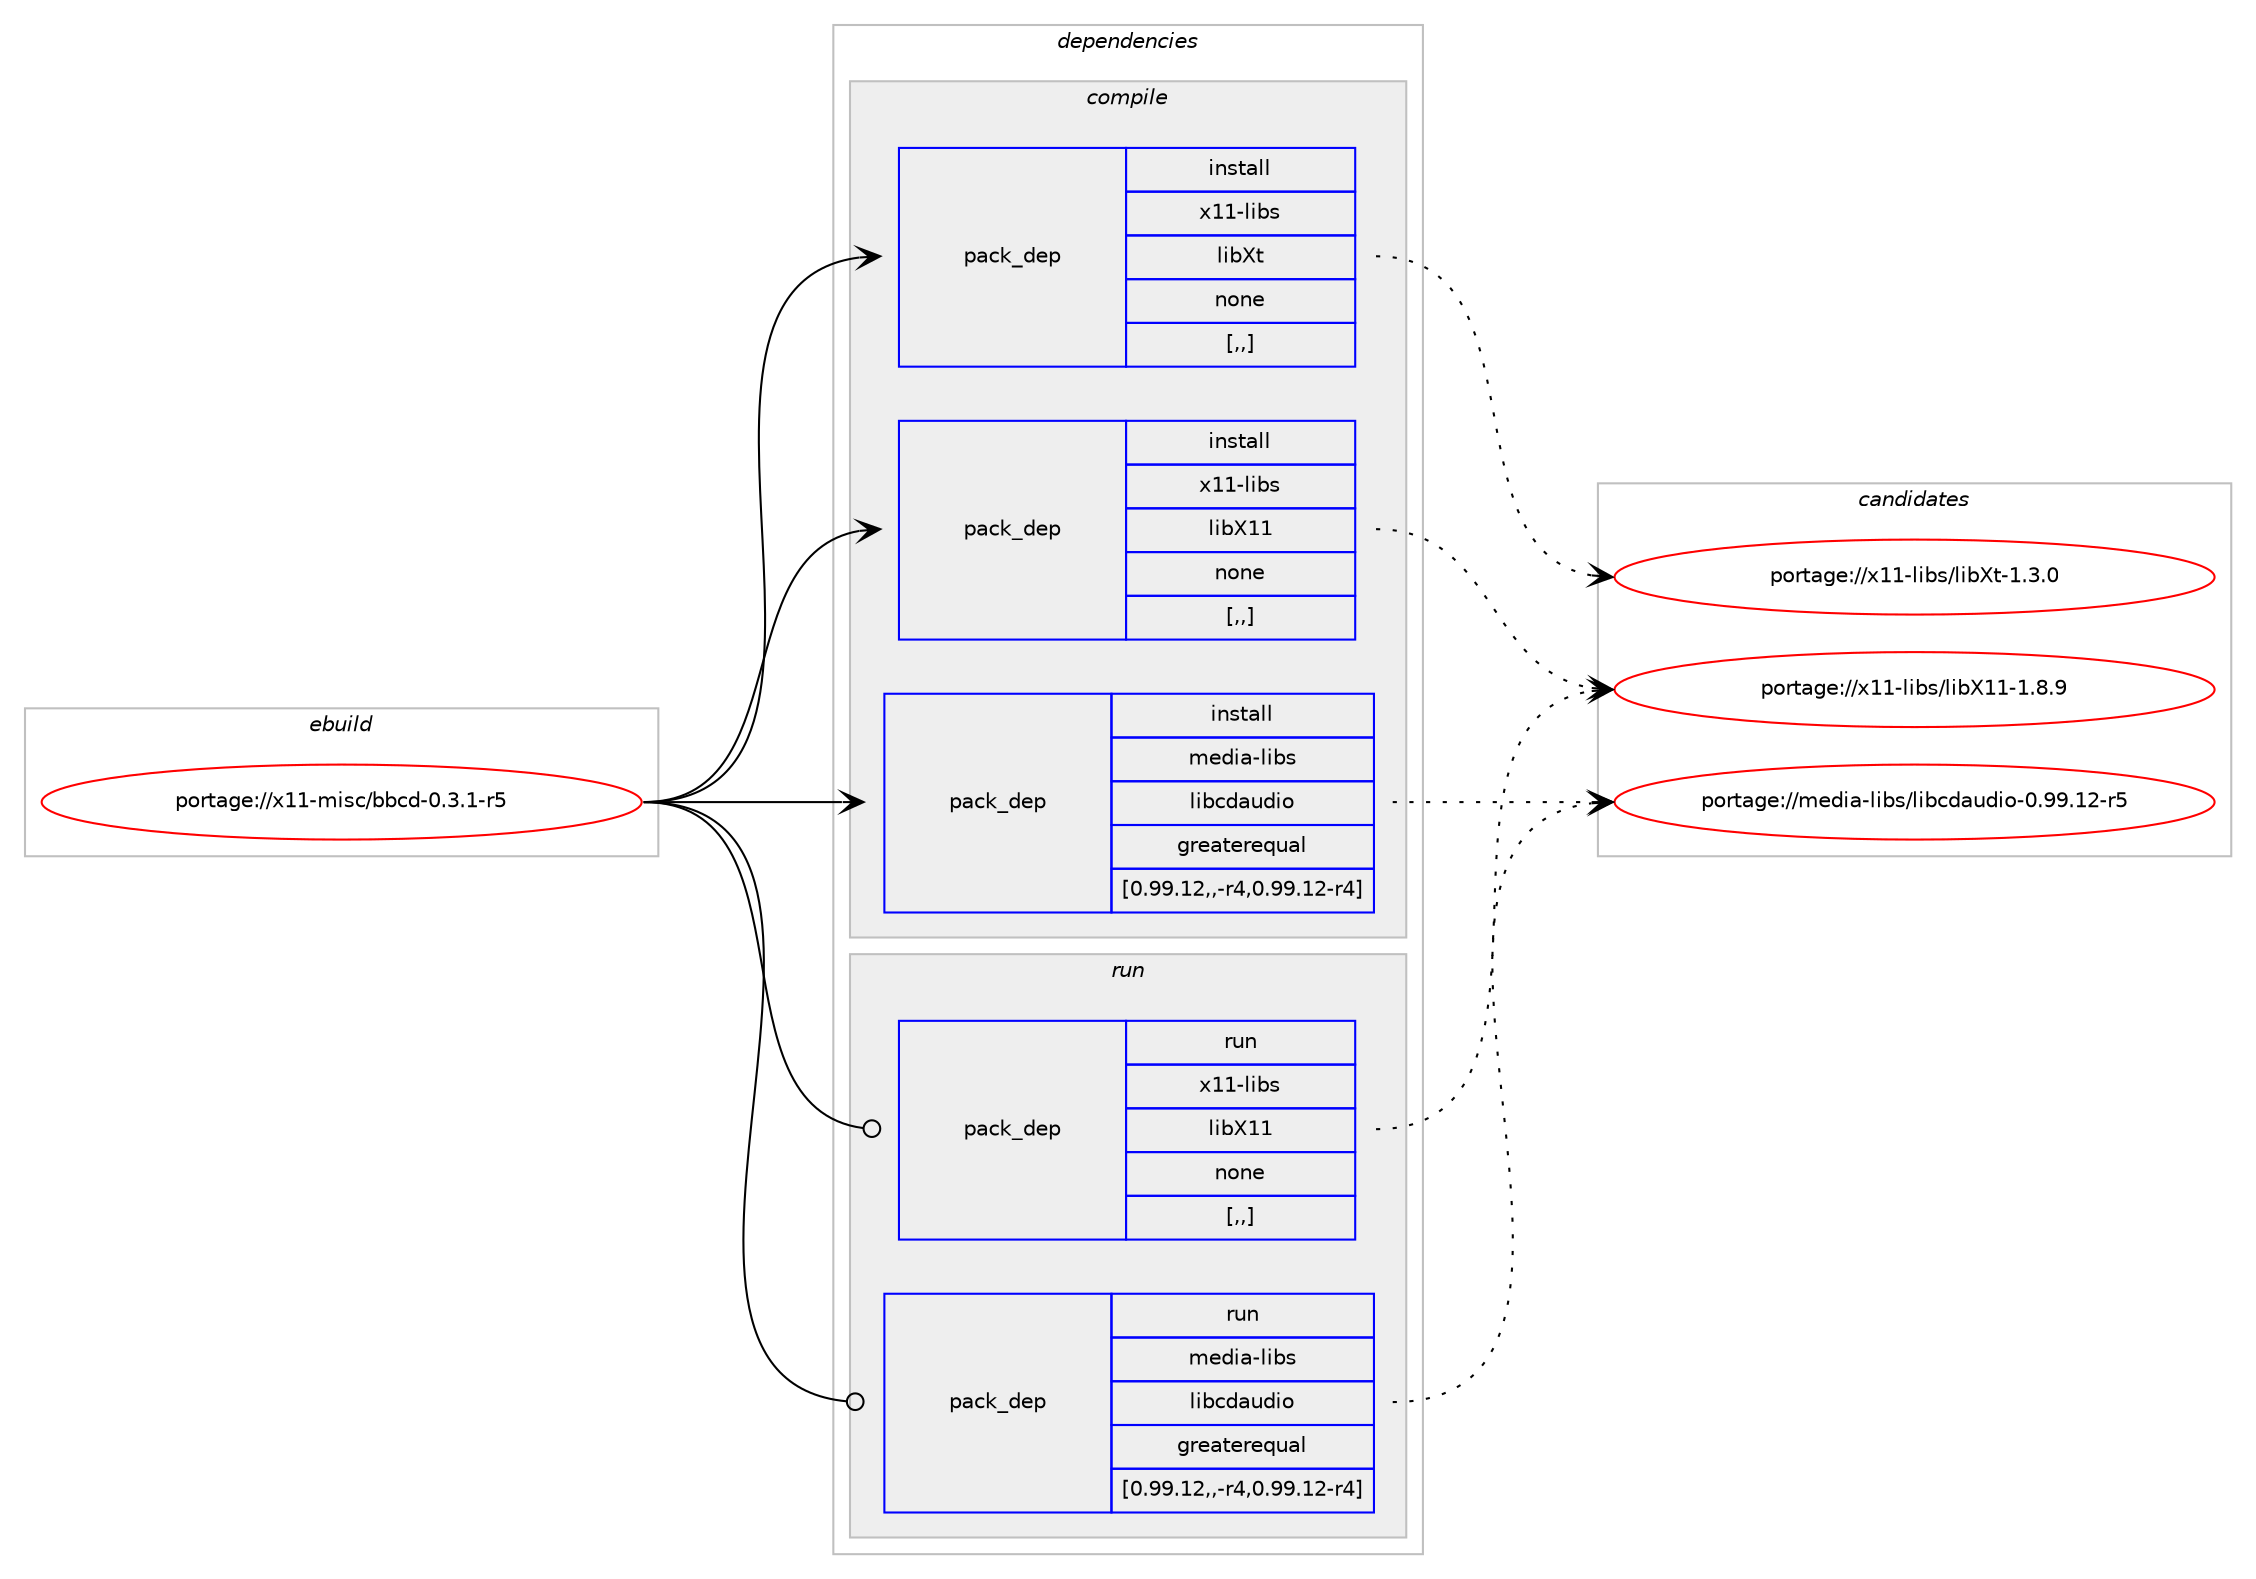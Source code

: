 digraph prolog {

# *************
# Graph options
# *************

newrank=true;
concentrate=true;
compound=true;
graph [rankdir=LR,fontname=Helvetica,fontsize=10,ranksep=1.5];#, ranksep=2.5, nodesep=0.2];
edge  [arrowhead=vee];
node  [fontname=Helvetica,fontsize=10];

# **********
# The ebuild
# **********

subgraph cluster_leftcol {
color=gray;
rank=same;
label=<<i>ebuild</i>>;
id [label="portage://x11-misc/bbcd-0.3.1-r5", color=red, width=4, href="../x11-misc/bbcd-0.3.1-r5.svg"];
}

# ****************
# The dependencies
# ****************

subgraph cluster_midcol {
color=gray;
label=<<i>dependencies</i>>;
subgraph cluster_compile {
fillcolor="#eeeeee";
style=filled;
label=<<i>compile</i>>;
subgraph pack332255 {
dependency457226 [label=<<TABLE BORDER="0" CELLBORDER="1" CELLSPACING="0" CELLPADDING="4" WIDTH="220"><TR><TD ROWSPAN="6" CELLPADDING="30">pack_dep</TD></TR><TR><TD WIDTH="110">install</TD></TR><TR><TD>media-libs</TD></TR><TR><TD>libcdaudio</TD></TR><TR><TD>greaterequal</TD></TR><TR><TD>[0.99.12,,-r4,0.99.12-r4]</TD></TR></TABLE>>, shape=none, color=blue];
}
id:e -> dependency457226:w [weight=20,style="solid",arrowhead="vee"];
subgraph pack332256 {
dependency457227 [label=<<TABLE BORDER="0" CELLBORDER="1" CELLSPACING="0" CELLPADDING="4" WIDTH="220"><TR><TD ROWSPAN="6" CELLPADDING="30">pack_dep</TD></TR><TR><TD WIDTH="110">install</TD></TR><TR><TD>x11-libs</TD></TR><TR><TD>libX11</TD></TR><TR><TD>none</TD></TR><TR><TD>[,,]</TD></TR></TABLE>>, shape=none, color=blue];
}
id:e -> dependency457227:w [weight=20,style="solid",arrowhead="vee"];
subgraph pack332257 {
dependency457228 [label=<<TABLE BORDER="0" CELLBORDER="1" CELLSPACING="0" CELLPADDING="4" WIDTH="220"><TR><TD ROWSPAN="6" CELLPADDING="30">pack_dep</TD></TR><TR><TD WIDTH="110">install</TD></TR><TR><TD>x11-libs</TD></TR><TR><TD>libXt</TD></TR><TR><TD>none</TD></TR><TR><TD>[,,]</TD></TR></TABLE>>, shape=none, color=blue];
}
id:e -> dependency457228:w [weight=20,style="solid",arrowhead="vee"];
}
subgraph cluster_compileandrun {
fillcolor="#eeeeee";
style=filled;
label=<<i>compile and run</i>>;
}
subgraph cluster_run {
fillcolor="#eeeeee";
style=filled;
label=<<i>run</i>>;
subgraph pack332258 {
dependency457229 [label=<<TABLE BORDER="0" CELLBORDER="1" CELLSPACING="0" CELLPADDING="4" WIDTH="220"><TR><TD ROWSPAN="6" CELLPADDING="30">pack_dep</TD></TR><TR><TD WIDTH="110">run</TD></TR><TR><TD>media-libs</TD></TR><TR><TD>libcdaudio</TD></TR><TR><TD>greaterequal</TD></TR><TR><TD>[0.99.12,,-r4,0.99.12-r4]</TD></TR></TABLE>>, shape=none, color=blue];
}
id:e -> dependency457229:w [weight=20,style="solid",arrowhead="odot"];
subgraph pack332259 {
dependency457230 [label=<<TABLE BORDER="0" CELLBORDER="1" CELLSPACING="0" CELLPADDING="4" WIDTH="220"><TR><TD ROWSPAN="6" CELLPADDING="30">pack_dep</TD></TR><TR><TD WIDTH="110">run</TD></TR><TR><TD>x11-libs</TD></TR><TR><TD>libX11</TD></TR><TR><TD>none</TD></TR><TR><TD>[,,]</TD></TR></TABLE>>, shape=none, color=blue];
}
id:e -> dependency457230:w [weight=20,style="solid",arrowhead="odot"];
}
}

# **************
# The candidates
# **************

subgraph cluster_choices {
rank=same;
color=gray;
label=<<i>candidates</i>>;

subgraph choice332255 {
color=black;
nodesep=1;
choice1091011001059745108105981154710810598991009711710010511145484657574649504511453 [label="portage://media-libs/libcdaudio-0.99.12-r5", color=red, width=4,href="../media-libs/libcdaudio-0.99.12-r5.svg"];
dependency457226:e -> choice1091011001059745108105981154710810598991009711710010511145484657574649504511453:w [style=dotted,weight="100"];
}
subgraph choice332256 {
color=black;
nodesep=1;
choice120494945108105981154710810598884949454946564657 [label="portage://x11-libs/libX11-1.8.9", color=red, width=4,href="../x11-libs/libX11-1.8.9.svg"];
dependency457227:e -> choice120494945108105981154710810598884949454946564657:w [style=dotted,weight="100"];
}
subgraph choice332257 {
color=black;
nodesep=1;
choice12049494510810598115471081059888116454946514648 [label="portage://x11-libs/libXt-1.3.0", color=red, width=4,href="../x11-libs/libXt-1.3.0.svg"];
dependency457228:e -> choice12049494510810598115471081059888116454946514648:w [style=dotted,weight="100"];
}
subgraph choice332258 {
color=black;
nodesep=1;
choice1091011001059745108105981154710810598991009711710010511145484657574649504511453 [label="portage://media-libs/libcdaudio-0.99.12-r5", color=red, width=4,href="../media-libs/libcdaudio-0.99.12-r5.svg"];
dependency457229:e -> choice1091011001059745108105981154710810598991009711710010511145484657574649504511453:w [style=dotted,weight="100"];
}
subgraph choice332259 {
color=black;
nodesep=1;
choice120494945108105981154710810598884949454946564657 [label="portage://x11-libs/libX11-1.8.9", color=red, width=4,href="../x11-libs/libX11-1.8.9.svg"];
dependency457230:e -> choice120494945108105981154710810598884949454946564657:w [style=dotted,weight="100"];
}
}

}
